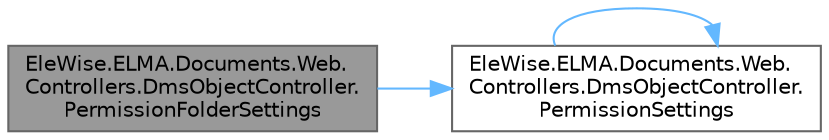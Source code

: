digraph "EleWise.ELMA.Documents.Web.Controllers.DmsObjectController.PermissionFolderSettings"
{
 // LATEX_PDF_SIZE
  bgcolor="transparent";
  edge [fontname=Helvetica,fontsize=10,labelfontname=Helvetica,labelfontsize=10];
  node [fontname=Helvetica,fontsize=10,shape=box,height=0.2,width=0.4];
  rankdir="LR";
  Node1 [id="Node000001",label="EleWise.ELMA.Documents.Web.\lControllers.DmsObjectController.\lPermissionFolderSettings",height=0.2,width=0.4,color="gray40", fillcolor="grey60", style="filled", fontcolor="black",tooltip="Форма настройки доступа к папке"];
  Node1 -> Node2 [id="edge1_Node000001_Node000002",color="steelblue1",style="solid",tooltip=" "];
  Node2 [id="Node000002",label="EleWise.ELMA.Documents.Web.\lControllers.DmsObjectController.\lPermissionSettings",height=0.2,width=0.4,color="grey40", fillcolor="white", style="filled",URL="$class_ele_wise_1_1_e_l_m_a_1_1_documents_1_1_web_1_1_controllers_1_1_dms_object_controller.html#a40ed0f1751d2f36fe3296e1910b93b1b",tooltip="Форма настройки привилегий для объекта документооборота"];
  Node2 -> Node2 [id="edge2_Node000002_Node000002",color="steelblue1",style="solid",tooltip=" "];
}
